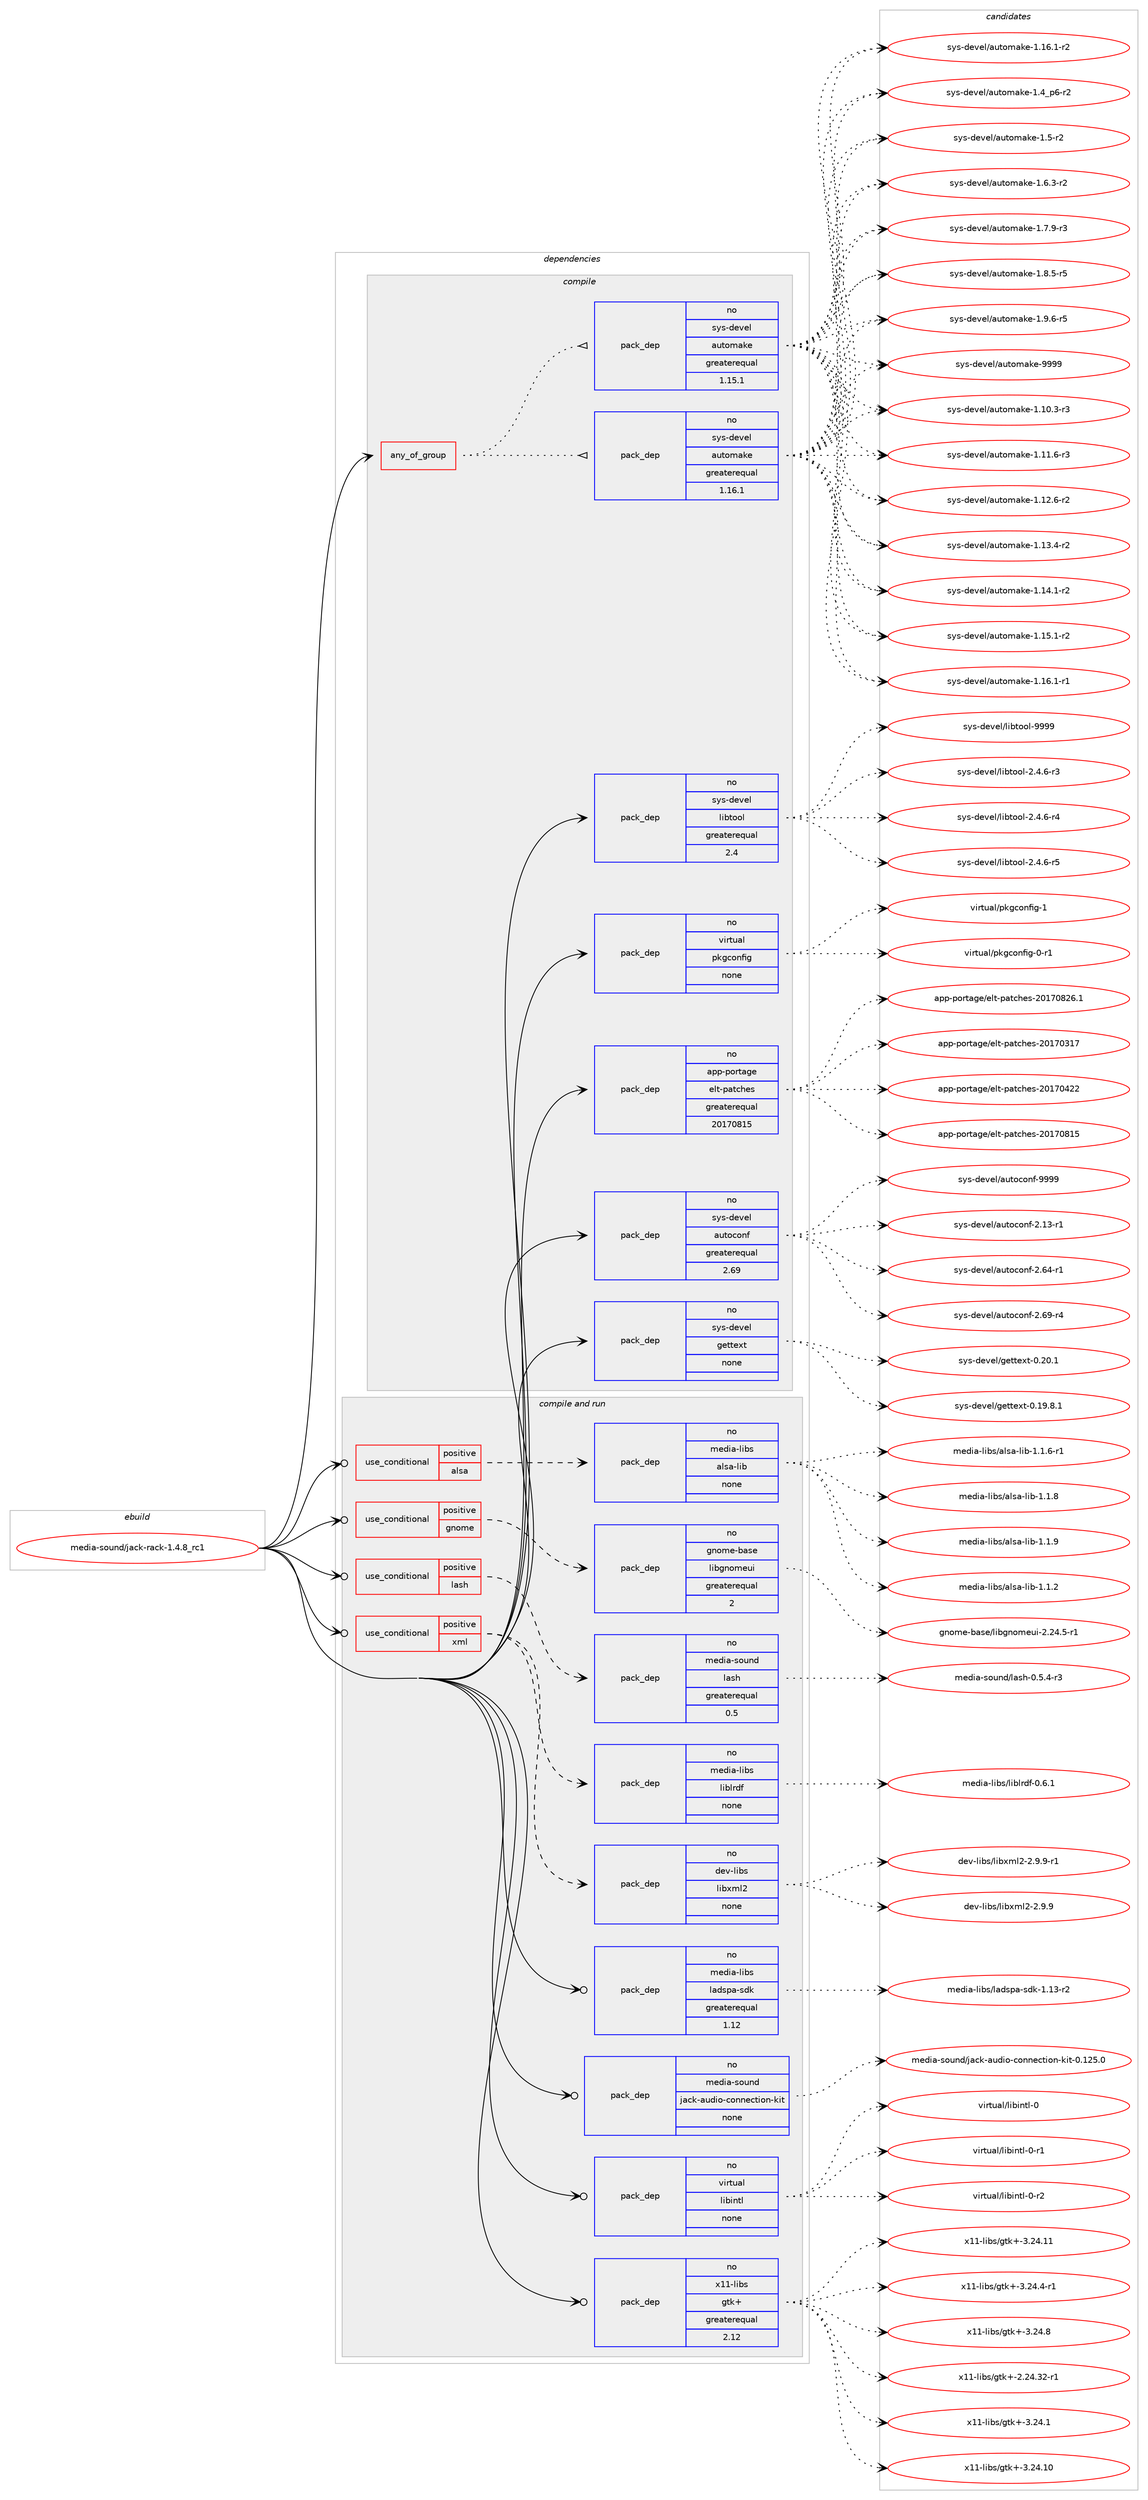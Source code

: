 digraph prolog {

# *************
# Graph options
# *************

newrank=true;
concentrate=true;
compound=true;
graph [rankdir=LR,fontname=Helvetica,fontsize=10,ranksep=1.5];#, ranksep=2.5, nodesep=0.2];
edge  [arrowhead=vee];
node  [fontname=Helvetica,fontsize=10];

# **********
# The ebuild
# **********

subgraph cluster_leftcol {
color=gray;
rank=same;
label=<<i>ebuild</i>>;
id [label="media-sound/jack-rack-1.4.8_rc1", color=red, width=4, href="../media-sound/jack-rack-1.4.8_rc1.svg"];
}

# ****************
# The dependencies
# ****************

subgraph cluster_midcol {
color=gray;
label=<<i>dependencies</i>>;
subgraph cluster_compile {
fillcolor="#eeeeee";
style=filled;
label=<<i>compile</i>>;
subgraph any13525 {
dependency799500 [label=<<TABLE BORDER="0" CELLBORDER="1" CELLSPACING="0" CELLPADDING="4"><TR><TD CELLPADDING="10">any_of_group</TD></TR></TABLE>>, shape=none, color=red];subgraph pack591432 {
dependency799501 [label=<<TABLE BORDER="0" CELLBORDER="1" CELLSPACING="0" CELLPADDING="4" WIDTH="220"><TR><TD ROWSPAN="6" CELLPADDING="30">pack_dep</TD></TR><TR><TD WIDTH="110">no</TD></TR><TR><TD>sys-devel</TD></TR><TR><TD>automake</TD></TR><TR><TD>greaterequal</TD></TR><TR><TD>1.16.1</TD></TR></TABLE>>, shape=none, color=blue];
}
dependency799500:e -> dependency799501:w [weight=20,style="dotted",arrowhead="oinv"];
subgraph pack591433 {
dependency799502 [label=<<TABLE BORDER="0" CELLBORDER="1" CELLSPACING="0" CELLPADDING="4" WIDTH="220"><TR><TD ROWSPAN="6" CELLPADDING="30">pack_dep</TD></TR><TR><TD WIDTH="110">no</TD></TR><TR><TD>sys-devel</TD></TR><TR><TD>automake</TD></TR><TR><TD>greaterequal</TD></TR><TR><TD>1.15.1</TD></TR></TABLE>>, shape=none, color=blue];
}
dependency799500:e -> dependency799502:w [weight=20,style="dotted",arrowhead="oinv"];
}
id:e -> dependency799500:w [weight=20,style="solid",arrowhead="vee"];
subgraph pack591434 {
dependency799503 [label=<<TABLE BORDER="0" CELLBORDER="1" CELLSPACING="0" CELLPADDING="4" WIDTH="220"><TR><TD ROWSPAN="6" CELLPADDING="30">pack_dep</TD></TR><TR><TD WIDTH="110">no</TD></TR><TR><TD>app-portage</TD></TR><TR><TD>elt-patches</TD></TR><TR><TD>greaterequal</TD></TR><TR><TD>20170815</TD></TR></TABLE>>, shape=none, color=blue];
}
id:e -> dependency799503:w [weight=20,style="solid",arrowhead="vee"];
subgraph pack591435 {
dependency799504 [label=<<TABLE BORDER="0" CELLBORDER="1" CELLSPACING="0" CELLPADDING="4" WIDTH="220"><TR><TD ROWSPAN="6" CELLPADDING="30">pack_dep</TD></TR><TR><TD WIDTH="110">no</TD></TR><TR><TD>sys-devel</TD></TR><TR><TD>autoconf</TD></TR><TR><TD>greaterequal</TD></TR><TR><TD>2.69</TD></TR></TABLE>>, shape=none, color=blue];
}
id:e -> dependency799504:w [weight=20,style="solid",arrowhead="vee"];
subgraph pack591436 {
dependency799505 [label=<<TABLE BORDER="0" CELLBORDER="1" CELLSPACING="0" CELLPADDING="4" WIDTH="220"><TR><TD ROWSPAN="6" CELLPADDING="30">pack_dep</TD></TR><TR><TD WIDTH="110">no</TD></TR><TR><TD>sys-devel</TD></TR><TR><TD>gettext</TD></TR><TR><TD>none</TD></TR><TR><TD></TD></TR></TABLE>>, shape=none, color=blue];
}
id:e -> dependency799505:w [weight=20,style="solid",arrowhead="vee"];
subgraph pack591437 {
dependency799506 [label=<<TABLE BORDER="0" CELLBORDER="1" CELLSPACING="0" CELLPADDING="4" WIDTH="220"><TR><TD ROWSPAN="6" CELLPADDING="30">pack_dep</TD></TR><TR><TD WIDTH="110">no</TD></TR><TR><TD>sys-devel</TD></TR><TR><TD>libtool</TD></TR><TR><TD>greaterequal</TD></TR><TR><TD>2.4</TD></TR></TABLE>>, shape=none, color=blue];
}
id:e -> dependency799506:w [weight=20,style="solid",arrowhead="vee"];
subgraph pack591438 {
dependency799507 [label=<<TABLE BORDER="0" CELLBORDER="1" CELLSPACING="0" CELLPADDING="4" WIDTH="220"><TR><TD ROWSPAN="6" CELLPADDING="30">pack_dep</TD></TR><TR><TD WIDTH="110">no</TD></TR><TR><TD>virtual</TD></TR><TR><TD>pkgconfig</TD></TR><TR><TD>none</TD></TR><TR><TD></TD></TR></TABLE>>, shape=none, color=blue];
}
id:e -> dependency799507:w [weight=20,style="solid",arrowhead="vee"];
}
subgraph cluster_compileandrun {
fillcolor="#eeeeee";
style=filled;
label=<<i>compile and run</i>>;
subgraph cond194095 {
dependency799508 [label=<<TABLE BORDER="0" CELLBORDER="1" CELLSPACING="0" CELLPADDING="4"><TR><TD ROWSPAN="3" CELLPADDING="10">use_conditional</TD></TR><TR><TD>positive</TD></TR><TR><TD>alsa</TD></TR></TABLE>>, shape=none, color=red];
subgraph pack591439 {
dependency799509 [label=<<TABLE BORDER="0" CELLBORDER="1" CELLSPACING="0" CELLPADDING="4" WIDTH="220"><TR><TD ROWSPAN="6" CELLPADDING="30">pack_dep</TD></TR><TR><TD WIDTH="110">no</TD></TR><TR><TD>media-libs</TD></TR><TR><TD>alsa-lib</TD></TR><TR><TD>none</TD></TR><TR><TD></TD></TR></TABLE>>, shape=none, color=blue];
}
dependency799508:e -> dependency799509:w [weight=20,style="dashed",arrowhead="vee"];
}
id:e -> dependency799508:w [weight=20,style="solid",arrowhead="odotvee"];
subgraph cond194096 {
dependency799510 [label=<<TABLE BORDER="0" CELLBORDER="1" CELLSPACING="0" CELLPADDING="4"><TR><TD ROWSPAN="3" CELLPADDING="10">use_conditional</TD></TR><TR><TD>positive</TD></TR><TR><TD>gnome</TD></TR></TABLE>>, shape=none, color=red];
subgraph pack591440 {
dependency799511 [label=<<TABLE BORDER="0" CELLBORDER="1" CELLSPACING="0" CELLPADDING="4" WIDTH="220"><TR><TD ROWSPAN="6" CELLPADDING="30">pack_dep</TD></TR><TR><TD WIDTH="110">no</TD></TR><TR><TD>gnome-base</TD></TR><TR><TD>libgnomeui</TD></TR><TR><TD>greaterequal</TD></TR><TR><TD>2</TD></TR></TABLE>>, shape=none, color=blue];
}
dependency799510:e -> dependency799511:w [weight=20,style="dashed",arrowhead="vee"];
}
id:e -> dependency799510:w [weight=20,style="solid",arrowhead="odotvee"];
subgraph cond194097 {
dependency799512 [label=<<TABLE BORDER="0" CELLBORDER="1" CELLSPACING="0" CELLPADDING="4"><TR><TD ROWSPAN="3" CELLPADDING="10">use_conditional</TD></TR><TR><TD>positive</TD></TR><TR><TD>lash</TD></TR></TABLE>>, shape=none, color=red];
subgraph pack591441 {
dependency799513 [label=<<TABLE BORDER="0" CELLBORDER="1" CELLSPACING="0" CELLPADDING="4" WIDTH="220"><TR><TD ROWSPAN="6" CELLPADDING="30">pack_dep</TD></TR><TR><TD WIDTH="110">no</TD></TR><TR><TD>media-sound</TD></TR><TR><TD>lash</TD></TR><TR><TD>greaterequal</TD></TR><TR><TD>0.5</TD></TR></TABLE>>, shape=none, color=blue];
}
dependency799512:e -> dependency799513:w [weight=20,style="dashed",arrowhead="vee"];
}
id:e -> dependency799512:w [weight=20,style="solid",arrowhead="odotvee"];
subgraph cond194098 {
dependency799514 [label=<<TABLE BORDER="0" CELLBORDER="1" CELLSPACING="0" CELLPADDING="4"><TR><TD ROWSPAN="3" CELLPADDING="10">use_conditional</TD></TR><TR><TD>positive</TD></TR><TR><TD>xml</TD></TR></TABLE>>, shape=none, color=red];
subgraph pack591442 {
dependency799515 [label=<<TABLE BORDER="0" CELLBORDER="1" CELLSPACING="0" CELLPADDING="4" WIDTH="220"><TR><TD ROWSPAN="6" CELLPADDING="30">pack_dep</TD></TR><TR><TD WIDTH="110">no</TD></TR><TR><TD>dev-libs</TD></TR><TR><TD>libxml2</TD></TR><TR><TD>none</TD></TR><TR><TD></TD></TR></TABLE>>, shape=none, color=blue];
}
dependency799514:e -> dependency799515:w [weight=20,style="dashed",arrowhead="vee"];
subgraph pack591443 {
dependency799516 [label=<<TABLE BORDER="0" CELLBORDER="1" CELLSPACING="0" CELLPADDING="4" WIDTH="220"><TR><TD ROWSPAN="6" CELLPADDING="30">pack_dep</TD></TR><TR><TD WIDTH="110">no</TD></TR><TR><TD>media-libs</TD></TR><TR><TD>liblrdf</TD></TR><TR><TD>none</TD></TR><TR><TD></TD></TR></TABLE>>, shape=none, color=blue];
}
dependency799514:e -> dependency799516:w [weight=20,style="dashed",arrowhead="vee"];
}
id:e -> dependency799514:w [weight=20,style="solid",arrowhead="odotvee"];
subgraph pack591444 {
dependency799517 [label=<<TABLE BORDER="0" CELLBORDER="1" CELLSPACING="0" CELLPADDING="4" WIDTH="220"><TR><TD ROWSPAN="6" CELLPADDING="30">pack_dep</TD></TR><TR><TD WIDTH="110">no</TD></TR><TR><TD>media-libs</TD></TR><TR><TD>ladspa-sdk</TD></TR><TR><TD>greaterequal</TD></TR><TR><TD>1.12</TD></TR></TABLE>>, shape=none, color=blue];
}
id:e -> dependency799517:w [weight=20,style="solid",arrowhead="odotvee"];
subgraph pack591445 {
dependency799518 [label=<<TABLE BORDER="0" CELLBORDER="1" CELLSPACING="0" CELLPADDING="4" WIDTH="220"><TR><TD ROWSPAN="6" CELLPADDING="30">pack_dep</TD></TR><TR><TD WIDTH="110">no</TD></TR><TR><TD>media-sound</TD></TR><TR><TD>jack-audio-connection-kit</TD></TR><TR><TD>none</TD></TR><TR><TD></TD></TR></TABLE>>, shape=none, color=blue];
}
id:e -> dependency799518:w [weight=20,style="solid",arrowhead="odotvee"];
subgraph pack591446 {
dependency799519 [label=<<TABLE BORDER="0" CELLBORDER="1" CELLSPACING="0" CELLPADDING="4" WIDTH="220"><TR><TD ROWSPAN="6" CELLPADDING="30">pack_dep</TD></TR><TR><TD WIDTH="110">no</TD></TR><TR><TD>virtual</TD></TR><TR><TD>libintl</TD></TR><TR><TD>none</TD></TR><TR><TD></TD></TR></TABLE>>, shape=none, color=blue];
}
id:e -> dependency799519:w [weight=20,style="solid",arrowhead="odotvee"];
subgraph pack591447 {
dependency799520 [label=<<TABLE BORDER="0" CELLBORDER="1" CELLSPACING="0" CELLPADDING="4" WIDTH="220"><TR><TD ROWSPAN="6" CELLPADDING="30">pack_dep</TD></TR><TR><TD WIDTH="110">no</TD></TR><TR><TD>x11-libs</TD></TR><TR><TD>gtk+</TD></TR><TR><TD>greaterequal</TD></TR><TR><TD>2.12</TD></TR></TABLE>>, shape=none, color=blue];
}
id:e -> dependency799520:w [weight=20,style="solid",arrowhead="odotvee"];
}
subgraph cluster_run {
fillcolor="#eeeeee";
style=filled;
label=<<i>run</i>>;
}
}

# **************
# The candidates
# **************

subgraph cluster_choices {
rank=same;
color=gray;
label=<<i>candidates</i>>;

subgraph choice591432 {
color=black;
nodesep=1;
choice11512111545100101118101108479711711611110997107101454946494846514511451 [label="sys-devel/automake-1.10.3-r3", color=red, width=4,href="../sys-devel/automake-1.10.3-r3.svg"];
choice11512111545100101118101108479711711611110997107101454946494946544511451 [label="sys-devel/automake-1.11.6-r3", color=red, width=4,href="../sys-devel/automake-1.11.6-r3.svg"];
choice11512111545100101118101108479711711611110997107101454946495046544511450 [label="sys-devel/automake-1.12.6-r2", color=red, width=4,href="../sys-devel/automake-1.12.6-r2.svg"];
choice11512111545100101118101108479711711611110997107101454946495146524511450 [label="sys-devel/automake-1.13.4-r2", color=red, width=4,href="../sys-devel/automake-1.13.4-r2.svg"];
choice11512111545100101118101108479711711611110997107101454946495246494511450 [label="sys-devel/automake-1.14.1-r2", color=red, width=4,href="../sys-devel/automake-1.14.1-r2.svg"];
choice11512111545100101118101108479711711611110997107101454946495346494511450 [label="sys-devel/automake-1.15.1-r2", color=red, width=4,href="../sys-devel/automake-1.15.1-r2.svg"];
choice11512111545100101118101108479711711611110997107101454946495446494511449 [label="sys-devel/automake-1.16.1-r1", color=red, width=4,href="../sys-devel/automake-1.16.1-r1.svg"];
choice11512111545100101118101108479711711611110997107101454946495446494511450 [label="sys-devel/automake-1.16.1-r2", color=red, width=4,href="../sys-devel/automake-1.16.1-r2.svg"];
choice115121115451001011181011084797117116111109971071014549465295112544511450 [label="sys-devel/automake-1.4_p6-r2", color=red, width=4,href="../sys-devel/automake-1.4_p6-r2.svg"];
choice11512111545100101118101108479711711611110997107101454946534511450 [label="sys-devel/automake-1.5-r2", color=red, width=4,href="../sys-devel/automake-1.5-r2.svg"];
choice115121115451001011181011084797117116111109971071014549465446514511450 [label="sys-devel/automake-1.6.3-r2", color=red, width=4,href="../sys-devel/automake-1.6.3-r2.svg"];
choice115121115451001011181011084797117116111109971071014549465546574511451 [label="sys-devel/automake-1.7.9-r3", color=red, width=4,href="../sys-devel/automake-1.7.9-r3.svg"];
choice115121115451001011181011084797117116111109971071014549465646534511453 [label="sys-devel/automake-1.8.5-r5", color=red, width=4,href="../sys-devel/automake-1.8.5-r5.svg"];
choice115121115451001011181011084797117116111109971071014549465746544511453 [label="sys-devel/automake-1.9.6-r5", color=red, width=4,href="../sys-devel/automake-1.9.6-r5.svg"];
choice115121115451001011181011084797117116111109971071014557575757 [label="sys-devel/automake-9999", color=red, width=4,href="../sys-devel/automake-9999.svg"];
dependency799501:e -> choice11512111545100101118101108479711711611110997107101454946494846514511451:w [style=dotted,weight="100"];
dependency799501:e -> choice11512111545100101118101108479711711611110997107101454946494946544511451:w [style=dotted,weight="100"];
dependency799501:e -> choice11512111545100101118101108479711711611110997107101454946495046544511450:w [style=dotted,weight="100"];
dependency799501:e -> choice11512111545100101118101108479711711611110997107101454946495146524511450:w [style=dotted,weight="100"];
dependency799501:e -> choice11512111545100101118101108479711711611110997107101454946495246494511450:w [style=dotted,weight="100"];
dependency799501:e -> choice11512111545100101118101108479711711611110997107101454946495346494511450:w [style=dotted,weight="100"];
dependency799501:e -> choice11512111545100101118101108479711711611110997107101454946495446494511449:w [style=dotted,weight="100"];
dependency799501:e -> choice11512111545100101118101108479711711611110997107101454946495446494511450:w [style=dotted,weight="100"];
dependency799501:e -> choice115121115451001011181011084797117116111109971071014549465295112544511450:w [style=dotted,weight="100"];
dependency799501:e -> choice11512111545100101118101108479711711611110997107101454946534511450:w [style=dotted,weight="100"];
dependency799501:e -> choice115121115451001011181011084797117116111109971071014549465446514511450:w [style=dotted,weight="100"];
dependency799501:e -> choice115121115451001011181011084797117116111109971071014549465546574511451:w [style=dotted,weight="100"];
dependency799501:e -> choice115121115451001011181011084797117116111109971071014549465646534511453:w [style=dotted,weight="100"];
dependency799501:e -> choice115121115451001011181011084797117116111109971071014549465746544511453:w [style=dotted,weight="100"];
dependency799501:e -> choice115121115451001011181011084797117116111109971071014557575757:w [style=dotted,weight="100"];
}
subgraph choice591433 {
color=black;
nodesep=1;
choice11512111545100101118101108479711711611110997107101454946494846514511451 [label="sys-devel/automake-1.10.3-r3", color=red, width=4,href="../sys-devel/automake-1.10.3-r3.svg"];
choice11512111545100101118101108479711711611110997107101454946494946544511451 [label="sys-devel/automake-1.11.6-r3", color=red, width=4,href="../sys-devel/automake-1.11.6-r3.svg"];
choice11512111545100101118101108479711711611110997107101454946495046544511450 [label="sys-devel/automake-1.12.6-r2", color=red, width=4,href="../sys-devel/automake-1.12.6-r2.svg"];
choice11512111545100101118101108479711711611110997107101454946495146524511450 [label="sys-devel/automake-1.13.4-r2", color=red, width=4,href="../sys-devel/automake-1.13.4-r2.svg"];
choice11512111545100101118101108479711711611110997107101454946495246494511450 [label="sys-devel/automake-1.14.1-r2", color=red, width=4,href="../sys-devel/automake-1.14.1-r2.svg"];
choice11512111545100101118101108479711711611110997107101454946495346494511450 [label="sys-devel/automake-1.15.1-r2", color=red, width=4,href="../sys-devel/automake-1.15.1-r2.svg"];
choice11512111545100101118101108479711711611110997107101454946495446494511449 [label="sys-devel/automake-1.16.1-r1", color=red, width=4,href="../sys-devel/automake-1.16.1-r1.svg"];
choice11512111545100101118101108479711711611110997107101454946495446494511450 [label="sys-devel/automake-1.16.1-r2", color=red, width=4,href="../sys-devel/automake-1.16.1-r2.svg"];
choice115121115451001011181011084797117116111109971071014549465295112544511450 [label="sys-devel/automake-1.4_p6-r2", color=red, width=4,href="../sys-devel/automake-1.4_p6-r2.svg"];
choice11512111545100101118101108479711711611110997107101454946534511450 [label="sys-devel/automake-1.5-r2", color=red, width=4,href="../sys-devel/automake-1.5-r2.svg"];
choice115121115451001011181011084797117116111109971071014549465446514511450 [label="sys-devel/automake-1.6.3-r2", color=red, width=4,href="../sys-devel/automake-1.6.3-r2.svg"];
choice115121115451001011181011084797117116111109971071014549465546574511451 [label="sys-devel/automake-1.7.9-r3", color=red, width=4,href="../sys-devel/automake-1.7.9-r3.svg"];
choice115121115451001011181011084797117116111109971071014549465646534511453 [label="sys-devel/automake-1.8.5-r5", color=red, width=4,href="../sys-devel/automake-1.8.5-r5.svg"];
choice115121115451001011181011084797117116111109971071014549465746544511453 [label="sys-devel/automake-1.9.6-r5", color=red, width=4,href="../sys-devel/automake-1.9.6-r5.svg"];
choice115121115451001011181011084797117116111109971071014557575757 [label="sys-devel/automake-9999", color=red, width=4,href="../sys-devel/automake-9999.svg"];
dependency799502:e -> choice11512111545100101118101108479711711611110997107101454946494846514511451:w [style=dotted,weight="100"];
dependency799502:e -> choice11512111545100101118101108479711711611110997107101454946494946544511451:w [style=dotted,weight="100"];
dependency799502:e -> choice11512111545100101118101108479711711611110997107101454946495046544511450:w [style=dotted,weight="100"];
dependency799502:e -> choice11512111545100101118101108479711711611110997107101454946495146524511450:w [style=dotted,weight="100"];
dependency799502:e -> choice11512111545100101118101108479711711611110997107101454946495246494511450:w [style=dotted,weight="100"];
dependency799502:e -> choice11512111545100101118101108479711711611110997107101454946495346494511450:w [style=dotted,weight="100"];
dependency799502:e -> choice11512111545100101118101108479711711611110997107101454946495446494511449:w [style=dotted,weight="100"];
dependency799502:e -> choice11512111545100101118101108479711711611110997107101454946495446494511450:w [style=dotted,weight="100"];
dependency799502:e -> choice115121115451001011181011084797117116111109971071014549465295112544511450:w [style=dotted,weight="100"];
dependency799502:e -> choice11512111545100101118101108479711711611110997107101454946534511450:w [style=dotted,weight="100"];
dependency799502:e -> choice115121115451001011181011084797117116111109971071014549465446514511450:w [style=dotted,weight="100"];
dependency799502:e -> choice115121115451001011181011084797117116111109971071014549465546574511451:w [style=dotted,weight="100"];
dependency799502:e -> choice115121115451001011181011084797117116111109971071014549465646534511453:w [style=dotted,weight="100"];
dependency799502:e -> choice115121115451001011181011084797117116111109971071014549465746544511453:w [style=dotted,weight="100"];
dependency799502:e -> choice115121115451001011181011084797117116111109971071014557575757:w [style=dotted,weight="100"];
}
subgraph choice591434 {
color=black;
nodesep=1;
choice97112112451121111141169710310147101108116451129711699104101115455048495548514955 [label="app-portage/elt-patches-20170317", color=red, width=4,href="../app-portage/elt-patches-20170317.svg"];
choice97112112451121111141169710310147101108116451129711699104101115455048495548525050 [label="app-portage/elt-patches-20170422", color=red, width=4,href="../app-portage/elt-patches-20170422.svg"];
choice97112112451121111141169710310147101108116451129711699104101115455048495548564953 [label="app-portage/elt-patches-20170815", color=red, width=4,href="../app-portage/elt-patches-20170815.svg"];
choice971121124511211111411697103101471011081164511297116991041011154550484955485650544649 [label="app-portage/elt-patches-20170826.1", color=red, width=4,href="../app-portage/elt-patches-20170826.1.svg"];
dependency799503:e -> choice97112112451121111141169710310147101108116451129711699104101115455048495548514955:w [style=dotted,weight="100"];
dependency799503:e -> choice97112112451121111141169710310147101108116451129711699104101115455048495548525050:w [style=dotted,weight="100"];
dependency799503:e -> choice97112112451121111141169710310147101108116451129711699104101115455048495548564953:w [style=dotted,weight="100"];
dependency799503:e -> choice971121124511211111411697103101471011081164511297116991041011154550484955485650544649:w [style=dotted,weight="100"];
}
subgraph choice591435 {
color=black;
nodesep=1;
choice1151211154510010111810110847971171161119911111010245504649514511449 [label="sys-devel/autoconf-2.13-r1", color=red, width=4,href="../sys-devel/autoconf-2.13-r1.svg"];
choice1151211154510010111810110847971171161119911111010245504654524511449 [label="sys-devel/autoconf-2.64-r1", color=red, width=4,href="../sys-devel/autoconf-2.64-r1.svg"];
choice1151211154510010111810110847971171161119911111010245504654574511452 [label="sys-devel/autoconf-2.69-r4", color=red, width=4,href="../sys-devel/autoconf-2.69-r4.svg"];
choice115121115451001011181011084797117116111991111101024557575757 [label="sys-devel/autoconf-9999", color=red, width=4,href="../sys-devel/autoconf-9999.svg"];
dependency799504:e -> choice1151211154510010111810110847971171161119911111010245504649514511449:w [style=dotted,weight="100"];
dependency799504:e -> choice1151211154510010111810110847971171161119911111010245504654524511449:w [style=dotted,weight="100"];
dependency799504:e -> choice1151211154510010111810110847971171161119911111010245504654574511452:w [style=dotted,weight="100"];
dependency799504:e -> choice115121115451001011181011084797117116111991111101024557575757:w [style=dotted,weight="100"];
}
subgraph choice591436 {
color=black;
nodesep=1;
choice1151211154510010111810110847103101116116101120116454846495746564649 [label="sys-devel/gettext-0.19.8.1", color=red, width=4,href="../sys-devel/gettext-0.19.8.1.svg"];
choice115121115451001011181011084710310111611610112011645484650484649 [label="sys-devel/gettext-0.20.1", color=red, width=4,href="../sys-devel/gettext-0.20.1.svg"];
dependency799505:e -> choice1151211154510010111810110847103101116116101120116454846495746564649:w [style=dotted,weight="100"];
dependency799505:e -> choice115121115451001011181011084710310111611610112011645484650484649:w [style=dotted,weight="100"];
}
subgraph choice591437 {
color=black;
nodesep=1;
choice1151211154510010111810110847108105981161111111084550465246544511451 [label="sys-devel/libtool-2.4.6-r3", color=red, width=4,href="../sys-devel/libtool-2.4.6-r3.svg"];
choice1151211154510010111810110847108105981161111111084550465246544511452 [label="sys-devel/libtool-2.4.6-r4", color=red, width=4,href="../sys-devel/libtool-2.4.6-r4.svg"];
choice1151211154510010111810110847108105981161111111084550465246544511453 [label="sys-devel/libtool-2.4.6-r5", color=red, width=4,href="../sys-devel/libtool-2.4.6-r5.svg"];
choice1151211154510010111810110847108105981161111111084557575757 [label="sys-devel/libtool-9999", color=red, width=4,href="../sys-devel/libtool-9999.svg"];
dependency799506:e -> choice1151211154510010111810110847108105981161111111084550465246544511451:w [style=dotted,weight="100"];
dependency799506:e -> choice1151211154510010111810110847108105981161111111084550465246544511452:w [style=dotted,weight="100"];
dependency799506:e -> choice1151211154510010111810110847108105981161111111084550465246544511453:w [style=dotted,weight="100"];
dependency799506:e -> choice1151211154510010111810110847108105981161111111084557575757:w [style=dotted,weight="100"];
}
subgraph choice591438 {
color=black;
nodesep=1;
choice11810511411611797108471121071039911111010210510345484511449 [label="virtual/pkgconfig-0-r1", color=red, width=4,href="../virtual/pkgconfig-0-r1.svg"];
choice1181051141161179710847112107103991111101021051034549 [label="virtual/pkgconfig-1", color=red, width=4,href="../virtual/pkgconfig-1.svg"];
dependency799507:e -> choice11810511411611797108471121071039911111010210510345484511449:w [style=dotted,weight="100"];
dependency799507:e -> choice1181051141161179710847112107103991111101021051034549:w [style=dotted,weight="100"];
}
subgraph choice591439 {
color=black;
nodesep=1;
choice1091011001059745108105981154797108115974510810598454946494650 [label="media-libs/alsa-lib-1.1.2", color=red, width=4,href="../media-libs/alsa-lib-1.1.2.svg"];
choice10910110010597451081059811547971081159745108105984549464946544511449 [label="media-libs/alsa-lib-1.1.6-r1", color=red, width=4,href="../media-libs/alsa-lib-1.1.6-r1.svg"];
choice1091011001059745108105981154797108115974510810598454946494656 [label="media-libs/alsa-lib-1.1.8", color=red, width=4,href="../media-libs/alsa-lib-1.1.8.svg"];
choice1091011001059745108105981154797108115974510810598454946494657 [label="media-libs/alsa-lib-1.1.9", color=red, width=4,href="../media-libs/alsa-lib-1.1.9.svg"];
dependency799509:e -> choice1091011001059745108105981154797108115974510810598454946494650:w [style=dotted,weight="100"];
dependency799509:e -> choice10910110010597451081059811547971081159745108105984549464946544511449:w [style=dotted,weight="100"];
dependency799509:e -> choice1091011001059745108105981154797108115974510810598454946494656:w [style=dotted,weight="100"];
dependency799509:e -> choice1091011001059745108105981154797108115974510810598454946494657:w [style=dotted,weight="100"];
}
subgraph choice591440 {
color=black;
nodesep=1;
choice1031101111091014598971151014710810598103110111109101117105455046505246534511449 [label="gnome-base/libgnomeui-2.24.5-r1", color=red, width=4,href="../gnome-base/libgnomeui-2.24.5-r1.svg"];
dependency799511:e -> choice1031101111091014598971151014710810598103110111109101117105455046505246534511449:w [style=dotted,weight="100"];
}
subgraph choice591441 {
color=black;
nodesep=1;
choice109101100105974511511111711010047108971151044548465346524511451 [label="media-sound/lash-0.5.4-r3", color=red, width=4,href="../media-sound/lash-0.5.4-r3.svg"];
dependency799513:e -> choice109101100105974511511111711010047108971151044548465346524511451:w [style=dotted,weight="100"];
}
subgraph choice591442 {
color=black;
nodesep=1;
choice1001011184510810598115471081059812010910850455046574657 [label="dev-libs/libxml2-2.9.9", color=red, width=4,href="../dev-libs/libxml2-2.9.9.svg"];
choice10010111845108105981154710810598120109108504550465746574511449 [label="dev-libs/libxml2-2.9.9-r1", color=red, width=4,href="../dev-libs/libxml2-2.9.9-r1.svg"];
dependency799515:e -> choice1001011184510810598115471081059812010910850455046574657:w [style=dotted,weight="100"];
dependency799515:e -> choice10010111845108105981154710810598120109108504550465746574511449:w [style=dotted,weight="100"];
}
subgraph choice591443 {
color=black;
nodesep=1;
choice1091011001059745108105981154710810598108114100102454846544649 [label="media-libs/liblrdf-0.6.1", color=red, width=4,href="../media-libs/liblrdf-0.6.1.svg"];
dependency799516:e -> choice1091011001059745108105981154710810598108114100102454846544649:w [style=dotted,weight="100"];
}
subgraph choice591444 {
color=black;
nodesep=1;
choice1091011001059745108105981154710897100115112974511510010745494649514511450 [label="media-libs/ladspa-sdk-1.13-r2", color=red, width=4,href="../media-libs/ladspa-sdk-1.13-r2.svg"];
dependency799517:e -> choice1091011001059745108105981154710897100115112974511510010745494649514511450:w [style=dotted,weight="100"];
}
subgraph choice591445 {
color=black;
nodesep=1;
choice10910110010597451151111171101004710697991074597117100105111459911111011010199116105111110451071051164548464950534648 [label="media-sound/jack-audio-connection-kit-0.125.0", color=red, width=4,href="../media-sound/jack-audio-connection-kit-0.125.0.svg"];
dependency799518:e -> choice10910110010597451151111171101004710697991074597117100105111459911111011010199116105111110451071051164548464950534648:w [style=dotted,weight="100"];
}
subgraph choice591446 {
color=black;
nodesep=1;
choice1181051141161179710847108105981051101161084548 [label="virtual/libintl-0", color=red, width=4,href="../virtual/libintl-0.svg"];
choice11810511411611797108471081059810511011610845484511449 [label="virtual/libintl-0-r1", color=red, width=4,href="../virtual/libintl-0-r1.svg"];
choice11810511411611797108471081059810511011610845484511450 [label="virtual/libintl-0-r2", color=red, width=4,href="../virtual/libintl-0-r2.svg"];
dependency799519:e -> choice1181051141161179710847108105981051101161084548:w [style=dotted,weight="100"];
dependency799519:e -> choice11810511411611797108471081059810511011610845484511449:w [style=dotted,weight="100"];
dependency799519:e -> choice11810511411611797108471081059810511011610845484511450:w [style=dotted,weight="100"];
}
subgraph choice591447 {
color=black;
nodesep=1;
choice12049494510810598115471031161074345504650524651504511449 [label="x11-libs/gtk+-2.24.32-r1", color=red, width=4,href="../x11-libs/gtk+-2.24.32-r1.svg"];
choice12049494510810598115471031161074345514650524649 [label="x11-libs/gtk+-3.24.1", color=red, width=4,href="../x11-libs/gtk+-3.24.1.svg"];
choice1204949451081059811547103116107434551465052464948 [label="x11-libs/gtk+-3.24.10", color=red, width=4,href="../x11-libs/gtk+-3.24.10.svg"];
choice1204949451081059811547103116107434551465052464949 [label="x11-libs/gtk+-3.24.11", color=red, width=4,href="../x11-libs/gtk+-3.24.11.svg"];
choice120494945108105981154710311610743455146505246524511449 [label="x11-libs/gtk+-3.24.4-r1", color=red, width=4,href="../x11-libs/gtk+-3.24.4-r1.svg"];
choice12049494510810598115471031161074345514650524656 [label="x11-libs/gtk+-3.24.8", color=red, width=4,href="../x11-libs/gtk+-3.24.8.svg"];
dependency799520:e -> choice12049494510810598115471031161074345504650524651504511449:w [style=dotted,weight="100"];
dependency799520:e -> choice12049494510810598115471031161074345514650524649:w [style=dotted,weight="100"];
dependency799520:e -> choice1204949451081059811547103116107434551465052464948:w [style=dotted,weight="100"];
dependency799520:e -> choice1204949451081059811547103116107434551465052464949:w [style=dotted,weight="100"];
dependency799520:e -> choice120494945108105981154710311610743455146505246524511449:w [style=dotted,weight="100"];
dependency799520:e -> choice12049494510810598115471031161074345514650524656:w [style=dotted,weight="100"];
}
}

}
